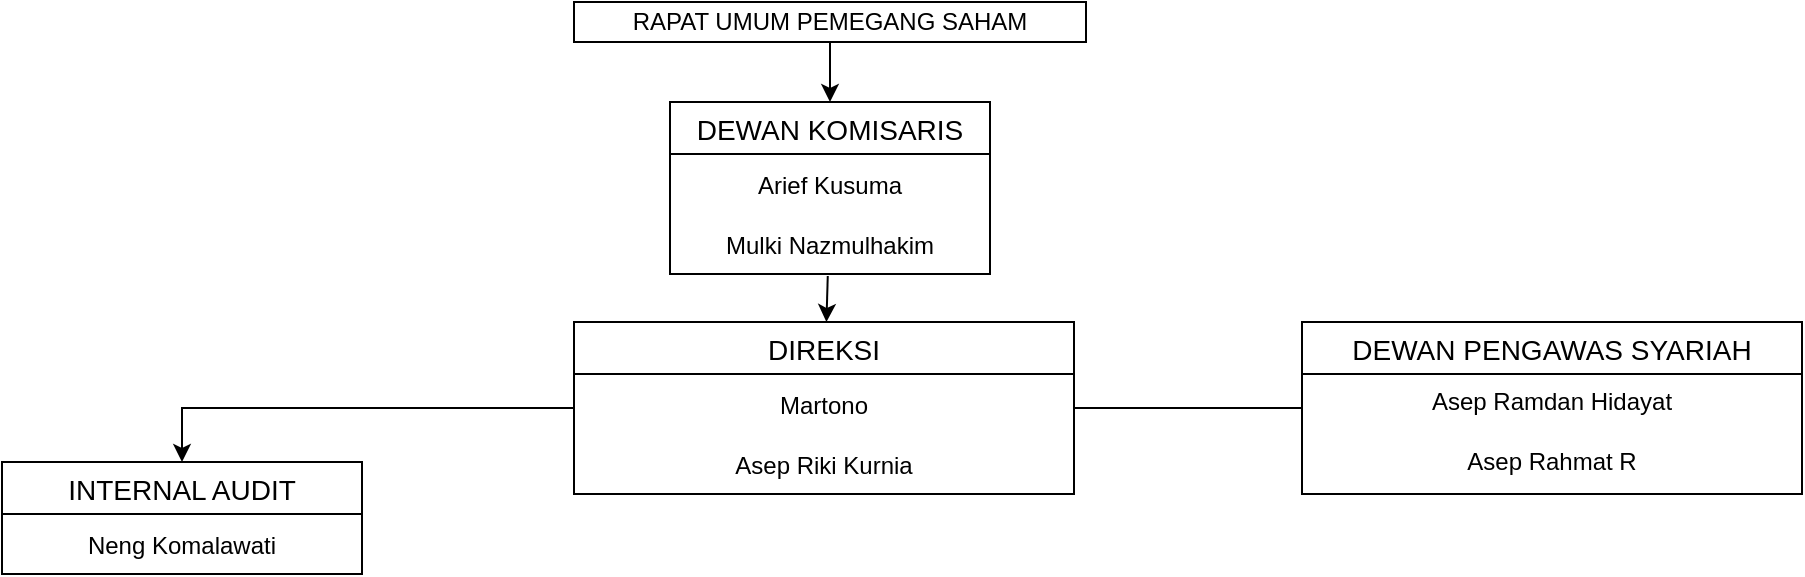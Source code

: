 <mxfile version="17.1.3" type="github">
  <diagram id="cocJwBEHDM5wQCd_76wQ" name="Page-1">
    <mxGraphModel dx="1536" dy="871" grid="1" gridSize="10" guides="1" tooltips="1" connect="1" arrows="1" fold="1" page="1" pageScale="1" pageWidth="827" pageHeight="1169" math="0" shadow="0">
      <root>
        <mxCell id="0" />
        <mxCell id="1" parent="0" />
        <mxCell id="NywyZPnDjiL4eZLud0NG-14" value="RAPAT UMUM PEMEGANG SAHAM" style="whiteSpace=wrap;html=1;align=center;" parent="1" vertex="1">
          <mxGeometry x="286" y="30" width="256" height="20" as="geometry" />
        </mxCell>
        <mxCell id="NywyZPnDjiL4eZLud0NG-15" value="DEWAN KOMISARIS" style="swimlane;fontStyle=0;childLayout=stackLayout;horizontal=1;startSize=26;horizontalStack=0;resizeParent=1;resizeParentMax=0;resizeLast=0;collapsible=1;marginBottom=0;align=center;fontSize=14;" parent="1" vertex="1">
          <mxGeometry x="334" y="80" width="160" height="86" as="geometry" />
        </mxCell>
        <mxCell id="NywyZPnDjiL4eZLud0NG-16" value="Arief Kusuma" style="text;strokeColor=none;fillColor=none;spacingLeft=4;spacingRight=4;overflow=hidden;rotatable=0;points=[[0,0.5],[1,0.5]];portConstraint=eastwest;fontSize=12;align=center;verticalAlign=middle;" parent="NywyZPnDjiL4eZLud0NG-15" vertex="1">
          <mxGeometry y="26" width="160" height="30" as="geometry" />
        </mxCell>
        <mxCell id="NywyZPnDjiL4eZLud0NG-17" value="Mulki Nazmulhakim" style="text;strokeColor=none;fillColor=none;spacingLeft=4;spacingRight=4;overflow=hidden;rotatable=0;points=[[0,0.5],[1,0.5]];portConstraint=eastwest;fontSize=12;align=center;verticalAlign=middle;" parent="NywyZPnDjiL4eZLud0NG-15" vertex="1">
          <mxGeometry y="56" width="160" height="30" as="geometry" />
        </mxCell>
        <mxCell id="NywyZPnDjiL4eZLud0NG-19" value="" style="endArrow=classic;html=1;rounded=0;exitX=0.5;exitY=1;exitDx=0;exitDy=0;" parent="1" source="NywyZPnDjiL4eZLud0NG-14" target="NywyZPnDjiL4eZLud0NG-15" edge="1">
          <mxGeometry width="50" height="50" relative="1" as="geometry">
            <mxPoint x="360" y="170" as="sourcePoint" />
            <mxPoint x="410" y="120" as="targetPoint" />
          </mxGeometry>
        </mxCell>
        <mxCell id="NywyZPnDjiL4eZLud0NG-20" value="DIREKSI" style="swimlane;fontStyle=0;childLayout=stackLayout;horizontal=1;startSize=26;horizontalStack=0;resizeParent=1;resizeParentMax=0;resizeLast=0;collapsible=1;marginBottom=0;align=center;fontSize=14;arcSize=15;" parent="1" vertex="1">
          <mxGeometry x="286" y="190" width="250" height="86" as="geometry" />
        </mxCell>
        <mxCell id="NywyZPnDjiL4eZLud0NG-21" value="Martono" style="text;strokeColor=none;fillColor=none;spacingLeft=4;spacingRight=4;overflow=hidden;rotatable=0;points=[[0,0.5],[1,0.5]];portConstraint=eastwest;fontSize=12;align=center;verticalAlign=middle;" parent="NywyZPnDjiL4eZLud0NG-20" vertex="1">
          <mxGeometry y="26" width="250" height="30" as="geometry" />
        </mxCell>
        <mxCell id="NywyZPnDjiL4eZLud0NG-22" value="Asep Riki Kurnia" style="text;strokeColor=none;fillColor=none;spacingLeft=4;spacingRight=4;overflow=hidden;rotatable=0;points=[[0,0.5],[1,0.5]];portConstraint=eastwest;fontSize=12;align=center;verticalAlign=middle;" parent="NywyZPnDjiL4eZLud0NG-20" vertex="1">
          <mxGeometry y="56" width="250" height="30" as="geometry" />
        </mxCell>
        <mxCell id="NywyZPnDjiL4eZLud0NG-24" value="" style="endArrow=classic;html=1;rounded=0;exitX=0.493;exitY=1.034;exitDx=0;exitDy=0;exitPerimeter=0;" parent="1" source="NywyZPnDjiL4eZLud0NG-17" target="NywyZPnDjiL4eZLud0NG-20" edge="1">
          <mxGeometry width="50" height="50" relative="1" as="geometry">
            <mxPoint x="360" y="170" as="sourcePoint" />
            <mxPoint x="410" y="120" as="targetPoint" />
          </mxGeometry>
        </mxCell>
        <mxCell id="NywyZPnDjiL4eZLud0NG-25" value="DEWAN PENGAWAS SYARIAH" style="swimlane;fontStyle=0;childLayout=stackLayout;horizontal=1;startSize=26;horizontalStack=0;resizeParent=1;resizeParentMax=0;resizeLast=0;collapsible=1;marginBottom=0;align=center;fontSize=14;" parent="1" vertex="1">
          <mxGeometry x="650" y="190" width="250" height="86" as="geometry" />
        </mxCell>
        <mxCell id="NywyZPnDjiL4eZLud0NG-26" value="Asep Ramdan Hidayat" style="text;strokeColor=none;fillColor=none;spacingLeft=4;spacingRight=4;overflow=hidden;rotatable=0;points=[[0,0.5],[1,0.5]];portConstraint=eastwest;fontSize=12;align=center;" parent="NywyZPnDjiL4eZLud0NG-25" vertex="1">
          <mxGeometry y="26" width="250" height="30" as="geometry" />
        </mxCell>
        <mxCell id="NywyZPnDjiL4eZLud0NG-27" value="Asep Rahmat R" style="text;strokeColor=none;fillColor=none;spacingLeft=4;spacingRight=4;overflow=hidden;rotatable=0;points=[[0,0.5],[1,0.5]];portConstraint=eastwest;fontSize=12;align=center;" parent="NywyZPnDjiL4eZLud0NG-25" vertex="1">
          <mxGeometry y="56" width="250" height="30" as="geometry" />
        </mxCell>
        <mxCell id="oIeX0crVhoR9TziHbWky-2" value="" style="endArrow=none;html=1;rounded=0;startSize=26;" edge="1" parent="1" source="NywyZPnDjiL4eZLud0NG-20" target="NywyZPnDjiL4eZLud0NG-25">
          <mxGeometry width="50" height="50" relative="1" as="geometry">
            <mxPoint x="410" y="270" as="sourcePoint" />
            <mxPoint x="460" y="220" as="targetPoint" />
          </mxGeometry>
        </mxCell>
        <mxCell id="oIeX0crVhoR9TziHbWky-3" value="INTERNAL AUDIT" style="swimlane;fontStyle=0;childLayout=stackLayout;horizontal=1;startSize=26;horizontalStack=0;resizeParent=1;resizeParentMax=0;resizeLast=0;collapsible=1;marginBottom=0;align=center;fontSize=14;arcSize=15;" vertex="1" parent="1">
          <mxGeometry y="260" width="180" height="56" as="geometry" />
        </mxCell>
        <mxCell id="oIeX0crVhoR9TziHbWky-4" value="Neng Komalawati" style="text;strokeColor=none;fillColor=none;spacingLeft=4;spacingRight=4;overflow=hidden;rotatable=0;points=[[0,0.5],[1,0.5]];portConstraint=eastwest;fontSize=12;align=center;verticalAlign=middle;" vertex="1" parent="oIeX0crVhoR9TziHbWky-3">
          <mxGeometry y="26" width="180" height="30" as="geometry" />
        </mxCell>
        <mxCell id="oIeX0crVhoR9TziHbWky-12" value="" style="endArrow=classic;html=1;rounded=0;startSize=26;entryX=0.5;entryY=0;entryDx=0;entryDy=0;" edge="1" parent="1" source="NywyZPnDjiL4eZLud0NG-20" target="oIeX0crVhoR9TziHbWky-3">
          <mxGeometry width="50" height="50" relative="1" as="geometry">
            <mxPoint x="50" y="260" as="sourcePoint" />
            <mxPoint x="100" y="210" as="targetPoint" />
            <Array as="points">
              <mxPoint x="90" y="233" />
            </Array>
          </mxGeometry>
        </mxCell>
      </root>
    </mxGraphModel>
  </diagram>
</mxfile>
